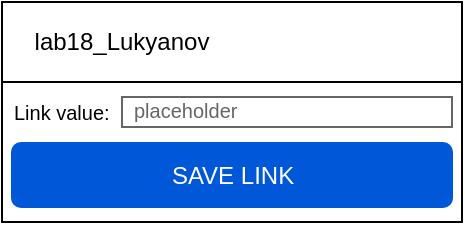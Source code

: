 <mxfile version="14.1.8" type="device"><diagram id="J6x4Rka23NLkNgng_QY3" name="Страница 1"><mxGraphModel dx="474" dy="274" grid="1" gridSize="10" guides="1" tooltips="1" connect="1" arrows="1" fold="1" page="1" pageScale="1" pageWidth="1169" pageHeight="827" math="0" shadow="0"><root><mxCell id="0"/><mxCell id="1" parent="0"/><mxCell id="62XzZutqnELEZx1jFDD9-1" value="" style="rounded=0;whiteSpace=wrap;html=1;" parent="1" vertex="1"><mxGeometry x="390" y="150" width="230" height="110" as="geometry"/></mxCell><mxCell id="62XzZutqnELEZx1jFDD9-15" value="" style="rounded=0;whiteSpace=wrap;html=1;" parent="1" vertex="1"><mxGeometry x="390" y="150" width="230" height="40" as="geometry"/></mxCell><mxCell id="62XzZutqnELEZx1jFDD9-20" value="lab18_Lukyanov" style="text;html=1;strokeColor=none;fillColor=none;align=center;verticalAlign=middle;whiteSpace=wrap;rounded=0;" parent="1" vertex="1"><mxGeometry x="430" y="160" width="40" height="20" as="geometry"/></mxCell><mxCell id="3-7JT18PK3AhCI5m_CbE-23" value="Link value:" style="text;html=1;strokeColor=none;fillColor=none;align=left;verticalAlign=middle;whiteSpace=wrap;rounded=0;fontSize=10;" vertex="1" parent="1"><mxGeometry x="394" y="195" width="50" height="20" as="geometry"/></mxCell><mxCell id="3-7JT18PK3AhCI5m_CbE-26" value="placeholder" style="strokeWidth=1;shadow=0;dashed=0;align=center;html=1;shape=mxgraph.mockup.text.textBox;fontColor=#666666;align=left;fontSize=10;spacingLeft=4;spacingTop=-3;strokeColor=#666666;mainText=;fillColor=#FFFFFF;" vertex="1" parent="1"><mxGeometry x="450" y="197.5" width="165" height="15" as="geometry"/></mxCell><mxCell id="3-7JT18PK3AhCI5m_CbE-30" value="SAVE LINK" style="rounded=1;fillColor=#0057D8;align=center;strokeColor=none;html=1;fontColor=#ffffff;fontSize=12" vertex="1" parent="1"><mxGeometry x="394.5" y="220" width="221" height="33" as="geometry"/></mxCell></root></mxGraphModel></diagram></mxfile>